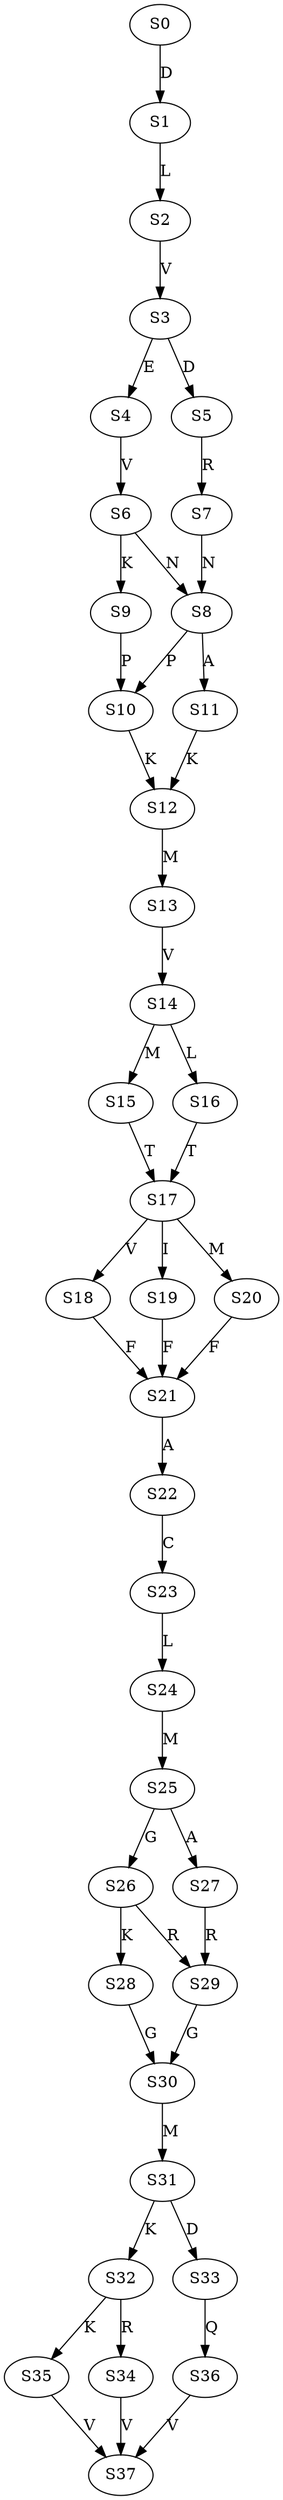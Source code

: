 strict digraph  {
	S0 -> S1 [ label = D ];
	S1 -> S2 [ label = L ];
	S2 -> S3 [ label = V ];
	S3 -> S4 [ label = E ];
	S3 -> S5 [ label = D ];
	S4 -> S6 [ label = V ];
	S5 -> S7 [ label = R ];
	S6 -> S8 [ label = N ];
	S6 -> S9 [ label = K ];
	S7 -> S8 [ label = N ];
	S8 -> S10 [ label = P ];
	S8 -> S11 [ label = A ];
	S9 -> S10 [ label = P ];
	S10 -> S12 [ label = K ];
	S11 -> S12 [ label = K ];
	S12 -> S13 [ label = M ];
	S13 -> S14 [ label = V ];
	S14 -> S15 [ label = M ];
	S14 -> S16 [ label = L ];
	S15 -> S17 [ label = T ];
	S16 -> S17 [ label = T ];
	S17 -> S18 [ label = V ];
	S17 -> S19 [ label = I ];
	S17 -> S20 [ label = M ];
	S18 -> S21 [ label = F ];
	S19 -> S21 [ label = F ];
	S20 -> S21 [ label = F ];
	S21 -> S22 [ label = A ];
	S22 -> S23 [ label = C ];
	S23 -> S24 [ label = L ];
	S24 -> S25 [ label = M ];
	S25 -> S26 [ label = G ];
	S25 -> S27 [ label = A ];
	S26 -> S28 [ label = K ];
	S26 -> S29 [ label = R ];
	S27 -> S29 [ label = R ];
	S28 -> S30 [ label = G ];
	S29 -> S30 [ label = G ];
	S30 -> S31 [ label = M ];
	S31 -> S32 [ label = K ];
	S31 -> S33 [ label = D ];
	S32 -> S34 [ label = R ];
	S32 -> S35 [ label = K ];
	S33 -> S36 [ label = Q ];
	S34 -> S37 [ label = V ];
	S35 -> S37 [ label = V ];
	S36 -> S37 [ label = V ];
}
